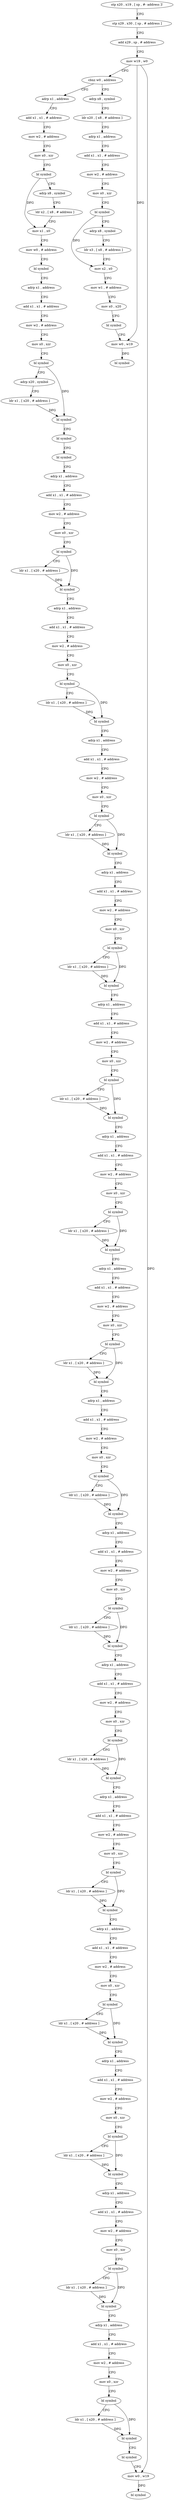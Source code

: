 digraph "func" {
"4204336" [label = "stp x20 , x19 , [ sp , #- address ]!" ]
"4204340" [label = "stp x29 , x30 , [ sp , # address ]" ]
"4204344" [label = "add x29 , sp , # address" ]
"4204348" [label = "mov w19 , w0" ]
"4204352" [label = "cbnz w0 , address" ]
"4204868" [label = "adrp x8 , symbol" ]
"4204356" [label = "adrp x1 , address" ]
"4204872" [label = "ldr x20 , [ x8 , # address ]" ]
"4204876" [label = "adrp x1 , address" ]
"4204880" [label = "add x1 , x1 , # address" ]
"4204884" [label = "mov w2 , # address" ]
"4204888" [label = "mov x0 , xzr" ]
"4204892" [label = "bl symbol" ]
"4204896" [label = "adrp x8 , symbol" ]
"4204900" [label = "ldr x3 , [ x8 , # address ]" ]
"4204904" [label = "mov x2 , x0" ]
"4204908" [label = "mov w1 , # address" ]
"4204912" [label = "mov x0 , x20" ]
"4204916" [label = "bl symbol" ]
"4204920" [label = "mov w0 , w19" ]
"4204924" [label = "bl symbol" ]
"4204360" [label = "add x1 , x1 , # address" ]
"4204364" [label = "mov w2 , # address" ]
"4204368" [label = "mov x0 , xzr" ]
"4204372" [label = "bl symbol" ]
"4204376" [label = "adrp x8 , symbol" ]
"4204380" [label = "ldr x2 , [ x8 , # address ]" ]
"4204384" [label = "mov x1 , x0" ]
"4204388" [label = "mov w0 , # address" ]
"4204392" [label = "bl symbol" ]
"4204396" [label = "adrp x1 , address" ]
"4204400" [label = "add x1 , x1 , # address" ]
"4204404" [label = "mov w2 , # address" ]
"4204408" [label = "mov x0 , xzr" ]
"4204412" [label = "bl symbol" ]
"4204416" [label = "adrp x20 , symbol" ]
"4204420" [label = "ldr x1 , [ x20 , # address ]" ]
"4204424" [label = "bl symbol" ]
"4204428" [label = "bl symbol" ]
"4204432" [label = "bl symbol" ]
"4204436" [label = "adrp x1 , address" ]
"4204440" [label = "add x1 , x1 , # address" ]
"4204444" [label = "mov w2 , # address" ]
"4204448" [label = "mov x0 , xzr" ]
"4204452" [label = "bl symbol" ]
"4204456" [label = "ldr x1 , [ x20 , # address ]" ]
"4204460" [label = "bl symbol" ]
"4204464" [label = "adrp x1 , address" ]
"4204468" [label = "add x1 , x1 , # address" ]
"4204472" [label = "mov w2 , # address" ]
"4204476" [label = "mov x0 , xzr" ]
"4204480" [label = "bl symbol" ]
"4204484" [label = "ldr x1 , [ x20 , # address ]" ]
"4204488" [label = "bl symbol" ]
"4204492" [label = "adrp x1 , address" ]
"4204496" [label = "add x1 , x1 , # address" ]
"4204500" [label = "mov w2 , # address" ]
"4204504" [label = "mov x0 , xzr" ]
"4204508" [label = "bl symbol" ]
"4204512" [label = "ldr x1 , [ x20 , # address ]" ]
"4204516" [label = "bl symbol" ]
"4204520" [label = "adrp x1 , address" ]
"4204524" [label = "add x1 , x1 , # address" ]
"4204528" [label = "mov w2 , # address" ]
"4204532" [label = "mov x0 , xzr" ]
"4204536" [label = "bl symbol" ]
"4204540" [label = "ldr x1 , [ x20 , # address ]" ]
"4204544" [label = "bl symbol" ]
"4204548" [label = "adrp x1 , address" ]
"4204552" [label = "add x1 , x1 , # address" ]
"4204556" [label = "mov w2 , # address" ]
"4204560" [label = "mov x0 , xzr" ]
"4204564" [label = "bl symbol" ]
"4204568" [label = "ldr x1 , [ x20 , # address ]" ]
"4204572" [label = "bl symbol" ]
"4204576" [label = "adrp x1 , address" ]
"4204580" [label = "add x1 , x1 , # address" ]
"4204584" [label = "mov w2 , # address" ]
"4204588" [label = "mov x0 , xzr" ]
"4204592" [label = "bl symbol" ]
"4204596" [label = "ldr x1 , [ x20 , # address ]" ]
"4204600" [label = "bl symbol" ]
"4204604" [label = "adrp x1 , address" ]
"4204608" [label = "add x1 , x1 , # address" ]
"4204612" [label = "mov w2 , # address" ]
"4204616" [label = "mov x0 , xzr" ]
"4204620" [label = "bl symbol" ]
"4204624" [label = "ldr x1 , [ x20 , # address ]" ]
"4204628" [label = "bl symbol" ]
"4204632" [label = "adrp x1 , address" ]
"4204636" [label = "add x1 , x1 , # address" ]
"4204640" [label = "mov w2 , # address" ]
"4204644" [label = "mov x0 , xzr" ]
"4204648" [label = "bl symbol" ]
"4204652" [label = "ldr x1 , [ x20 , # address ]" ]
"4204656" [label = "bl symbol" ]
"4204660" [label = "adrp x1 , address" ]
"4204664" [label = "add x1 , x1 , # address" ]
"4204668" [label = "mov w2 , # address" ]
"4204672" [label = "mov x0 , xzr" ]
"4204676" [label = "bl symbol" ]
"4204680" [label = "ldr x1 , [ x20 , # address ]" ]
"4204684" [label = "bl symbol" ]
"4204688" [label = "adrp x1 , address" ]
"4204692" [label = "add x1 , x1 , # address" ]
"4204696" [label = "mov w2 , # address" ]
"4204700" [label = "mov x0 , xzr" ]
"4204704" [label = "bl symbol" ]
"4204708" [label = "ldr x1 , [ x20 , # address ]" ]
"4204712" [label = "bl symbol" ]
"4204716" [label = "adrp x1 , address" ]
"4204720" [label = "add x1 , x1 , # address" ]
"4204724" [label = "mov w2 , # address" ]
"4204728" [label = "mov x0 , xzr" ]
"4204732" [label = "bl symbol" ]
"4204736" [label = "ldr x1 , [ x20 , # address ]" ]
"4204740" [label = "bl symbol" ]
"4204744" [label = "adrp x1 , address" ]
"4204748" [label = "add x1 , x1 , # address" ]
"4204752" [label = "mov w2 , # address" ]
"4204756" [label = "mov x0 , xzr" ]
"4204760" [label = "bl symbol" ]
"4204764" [label = "ldr x1 , [ x20 , # address ]" ]
"4204768" [label = "bl symbol" ]
"4204772" [label = "adrp x1 , address" ]
"4204776" [label = "add x1 , x1 , # address" ]
"4204780" [label = "mov w2 , # address" ]
"4204784" [label = "mov x0 , xzr" ]
"4204788" [label = "bl symbol" ]
"4204792" [label = "ldr x1 , [ x20 , # address ]" ]
"4204796" [label = "bl symbol" ]
"4204800" [label = "adrp x1 , address" ]
"4204804" [label = "add x1 , x1 , # address" ]
"4204808" [label = "mov w2 , # address" ]
"4204812" [label = "mov x0 , xzr" ]
"4204816" [label = "bl symbol" ]
"4204820" [label = "ldr x1 , [ x20 , # address ]" ]
"4204824" [label = "bl symbol" ]
"4204828" [label = "adrp x1 , address" ]
"4204832" [label = "add x1 , x1 , # address" ]
"4204836" [label = "mov w2 , # address" ]
"4204840" [label = "mov x0 , xzr" ]
"4204844" [label = "bl symbol" ]
"4204848" [label = "ldr x1 , [ x20 , # address ]" ]
"4204852" [label = "bl symbol" ]
"4204856" [label = "bl symbol" ]
"4204860" [label = "mov w0 , w19" ]
"4204864" [label = "bl symbol" ]
"4204336" -> "4204340" [ label = "CFG" ]
"4204340" -> "4204344" [ label = "CFG" ]
"4204344" -> "4204348" [ label = "CFG" ]
"4204348" -> "4204352" [ label = "CFG" ]
"4204348" -> "4204920" [ label = "DFG" ]
"4204348" -> "4204860" [ label = "DFG" ]
"4204352" -> "4204868" [ label = "CFG" ]
"4204352" -> "4204356" [ label = "CFG" ]
"4204868" -> "4204872" [ label = "CFG" ]
"4204356" -> "4204360" [ label = "CFG" ]
"4204872" -> "4204876" [ label = "CFG" ]
"4204876" -> "4204880" [ label = "CFG" ]
"4204880" -> "4204884" [ label = "CFG" ]
"4204884" -> "4204888" [ label = "CFG" ]
"4204888" -> "4204892" [ label = "CFG" ]
"4204892" -> "4204896" [ label = "CFG" ]
"4204892" -> "4204904" [ label = "DFG" ]
"4204896" -> "4204900" [ label = "CFG" ]
"4204900" -> "4204904" [ label = "CFG" ]
"4204904" -> "4204908" [ label = "CFG" ]
"4204908" -> "4204912" [ label = "CFG" ]
"4204912" -> "4204916" [ label = "CFG" ]
"4204916" -> "4204920" [ label = "CFG" ]
"4204920" -> "4204924" [ label = "DFG" ]
"4204360" -> "4204364" [ label = "CFG" ]
"4204364" -> "4204368" [ label = "CFG" ]
"4204368" -> "4204372" [ label = "CFG" ]
"4204372" -> "4204376" [ label = "CFG" ]
"4204372" -> "4204384" [ label = "DFG" ]
"4204376" -> "4204380" [ label = "CFG" ]
"4204380" -> "4204384" [ label = "CFG" ]
"4204384" -> "4204388" [ label = "CFG" ]
"4204388" -> "4204392" [ label = "CFG" ]
"4204392" -> "4204396" [ label = "CFG" ]
"4204396" -> "4204400" [ label = "CFG" ]
"4204400" -> "4204404" [ label = "CFG" ]
"4204404" -> "4204408" [ label = "CFG" ]
"4204408" -> "4204412" [ label = "CFG" ]
"4204412" -> "4204416" [ label = "CFG" ]
"4204412" -> "4204424" [ label = "DFG" ]
"4204416" -> "4204420" [ label = "CFG" ]
"4204420" -> "4204424" [ label = "DFG" ]
"4204424" -> "4204428" [ label = "CFG" ]
"4204428" -> "4204432" [ label = "CFG" ]
"4204432" -> "4204436" [ label = "CFG" ]
"4204436" -> "4204440" [ label = "CFG" ]
"4204440" -> "4204444" [ label = "CFG" ]
"4204444" -> "4204448" [ label = "CFG" ]
"4204448" -> "4204452" [ label = "CFG" ]
"4204452" -> "4204456" [ label = "CFG" ]
"4204452" -> "4204460" [ label = "DFG" ]
"4204456" -> "4204460" [ label = "DFG" ]
"4204460" -> "4204464" [ label = "CFG" ]
"4204464" -> "4204468" [ label = "CFG" ]
"4204468" -> "4204472" [ label = "CFG" ]
"4204472" -> "4204476" [ label = "CFG" ]
"4204476" -> "4204480" [ label = "CFG" ]
"4204480" -> "4204484" [ label = "CFG" ]
"4204480" -> "4204488" [ label = "DFG" ]
"4204484" -> "4204488" [ label = "DFG" ]
"4204488" -> "4204492" [ label = "CFG" ]
"4204492" -> "4204496" [ label = "CFG" ]
"4204496" -> "4204500" [ label = "CFG" ]
"4204500" -> "4204504" [ label = "CFG" ]
"4204504" -> "4204508" [ label = "CFG" ]
"4204508" -> "4204512" [ label = "CFG" ]
"4204508" -> "4204516" [ label = "DFG" ]
"4204512" -> "4204516" [ label = "DFG" ]
"4204516" -> "4204520" [ label = "CFG" ]
"4204520" -> "4204524" [ label = "CFG" ]
"4204524" -> "4204528" [ label = "CFG" ]
"4204528" -> "4204532" [ label = "CFG" ]
"4204532" -> "4204536" [ label = "CFG" ]
"4204536" -> "4204540" [ label = "CFG" ]
"4204536" -> "4204544" [ label = "DFG" ]
"4204540" -> "4204544" [ label = "DFG" ]
"4204544" -> "4204548" [ label = "CFG" ]
"4204548" -> "4204552" [ label = "CFG" ]
"4204552" -> "4204556" [ label = "CFG" ]
"4204556" -> "4204560" [ label = "CFG" ]
"4204560" -> "4204564" [ label = "CFG" ]
"4204564" -> "4204568" [ label = "CFG" ]
"4204564" -> "4204572" [ label = "DFG" ]
"4204568" -> "4204572" [ label = "DFG" ]
"4204572" -> "4204576" [ label = "CFG" ]
"4204576" -> "4204580" [ label = "CFG" ]
"4204580" -> "4204584" [ label = "CFG" ]
"4204584" -> "4204588" [ label = "CFG" ]
"4204588" -> "4204592" [ label = "CFG" ]
"4204592" -> "4204596" [ label = "CFG" ]
"4204592" -> "4204600" [ label = "DFG" ]
"4204596" -> "4204600" [ label = "DFG" ]
"4204600" -> "4204604" [ label = "CFG" ]
"4204604" -> "4204608" [ label = "CFG" ]
"4204608" -> "4204612" [ label = "CFG" ]
"4204612" -> "4204616" [ label = "CFG" ]
"4204616" -> "4204620" [ label = "CFG" ]
"4204620" -> "4204624" [ label = "CFG" ]
"4204620" -> "4204628" [ label = "DFG" ]
"4204624" -> "4204628" [ label = "DFG" ]
"4204628" -> "4204632" [ label = "CFG" ]
"4204632" -> "4204636" [ label = "CFG" ]
"4204636" -> "4204640" [ label = "CFG" ]
"4204640" -> "4204644" [ label = "CFG" ]
"4204644" -> "4204648" [ label = "CFG" ]
"4204648" -> "4204652" [ label = "CFG" ]
"4204648" -> "4204656" [ label = "DFG" ]
"4204652" -> "4204656" [ label = "DFG" ]
"4204656" -> "4204660" [ label = "CFG" ]
"4204660" -> "4204664" [ label = "CFG" ]
"4204664" -> "4204668" [ label = "CFG" ]
"4204668" -> "4204672" [ label = "CFG" ]
"4204672" -> "4204676" [ label = "CFG" ]
"4204676" -> "4204680" [ label = "CFG" ]
"4204676" -> "4204684" [ label = "DFG" ]
"4204680" -> "4204684" [ label = "DFG" ]
"4204684" -> "4204688" [ label = "CFG" ]
"4204688" -> "4204692" [ label = "CFG" ]
"4204692" -> "4204696" [ label = "CFG" ]
"4204696" -> "4204700" [ label = "CFG" ]
"4204700" -> "4204704" [ label = "CFG" ]
"4204704" -> "4204708" [ label = "CFG" ]
"4204704" -> "4204712" [ label = "DFG" ]
"4204708" -> "4204712" [ label = "DFG" ]
"4204712" -> "4204716" [ label = "CFG" ]
"4204716" -> "4204720" [ label = "CFG" ]
"4204720" -> "4204724" [ label = "CFG" ]
"4204724" -> "4204728" [ label = "CFG" ]
"4204728" -> "4204732" [ label = "CFG" ]
"4204732" -> "4204736" [ label = "CFG" ]
"4204732" -> "4204740" [ label = "DFG" ]
"4204736" -> "4204740" [ label = "DFG" ]
"4204740" -> "4204744" [ label = "CFG" ]
"4204744" -> "4204748" [ label = "CFG" ]
"4204748" -> "4204752" [ label = "CFG" ]
"4204752" -> "4204756" [ label = "CFG" ]
"4204756" -> "4204760" [ label = "CFG" ]
"4204760" -> "4204764" [ label = "CFG" ]
"4204760" -> "4204768" [ label = "DFG" ]
"4204764" -> "4204768" [ label = "DFG" ]
"4204768" -> "4204772" [ label = "CFG" ]
"4204772" -> "4204776" [ label = "CFG" ]
"4204776" -> "4204780" [ label = "CFG" ]
"4204780" -> "4204784" [ label = "CFG" ]
"4204784" -> "4204788" [ label = "CFG" ]
"4204788" -> "4204792" [ label = "CFG" ]
"4204788" -> "4204796" [ label = "DFG" ]
"4204792" -> "4204796" [ label = "DFG" ]
"4204796" -> "4204800" [ label = "CFG" ]
"4204800" -> "4204804" [ label = "CFG" ]
"4204804" -> "4204808" [ label = "CFG" ]
"4204808" -> "4204812" [ label = "CFG" ]
"4204812" -> "4204816" [ label = "CFG" ]
"4204816" -> "4204820" [ label = "CFG" ]
"4204816" -> "4204824" [ label = "DFG" ]
"4204820" -> "4204824" [ label = "DFG" ]
"4204824" -> "4204828" [ label = "CFG" ]
"4204828" -> "4204832" [ label = "CFG" ]
"4204832" -> "4204836" [ label = "CFG" ]
"4204836" -> "4204840" [ label = "CFG" ]
"4204840" -> "4204844" [ label = "CFG" ]
"4204844" -> "4204848" [ label = "CFG" ]
"4204844" -> "4204852" [ label = "DFG" ]
"4204848" -> "4204852" [ label = "DFG" ]
"4204852" -> "4204856" [ label = "CFG" ]
"4204856" -> "4204860" [ label = "CFG" ]
"4204860" -> "4204864" [ label = "DFG" ]
}
